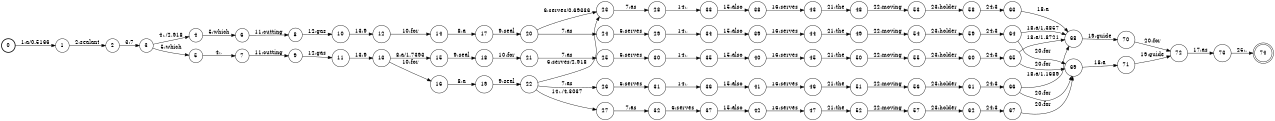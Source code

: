 digraph FST {
rankdir = LR;
size = "8.5,11";
label = "";
center = 1;
orientation = Portrait;
ranksep = "0.4";
nodesep = "0.25";
0 [label = "0", shape = circle, style = bold, fontsize = 14]
	0 -> 1 [label = "1:a/0.5166", fontsize = 14];
1 [label = "1", shape = circle, style = solid, fontsize = 14]
	1 -> 2 [label = "2:sealant", fontsize = 14];
2 [label = "2", shape = circle, style = solid, fontsize = 14]
	2 -> 3 [label = "3:7", fontsize = 14];
3 [label = "3", shape = circle, style = solid, fontsize = 14]
	3 -> 4 [label = "4:,/2.918", fontsize = 14];
	3 -> 5 [label = "5:which", fontsize = 14];
4 [label = "4", shape = circle, style = solid, fontsize = 14]
	4 -> 6 [label = "5:which", fontsize = 14];
5 [label = "5", shape = circle, style = solid, fontsize = 14]
	5 -> 7 [label = "4:,", fontsize = 14];
6 [label = "6", shape = circle, style = solid, fontsize = 14]
	6 -> 8 [label = "11:cutting", fontsize = 14];
7 [label = "7", shape = circle, style = solid, fontsize = 14]
	7 -> 9 [label = "11:cutting", fontsize = 14];
8 [label = "8", shape = circle, style = solid, fontsize = 14]
	8 -> 10 [label = "12:gas", fontsize = 14];
9 [label = "9", shape = circle, style = solid, fontsize = 14]
	9 -> 11 [label = "12:gas", fontsize = 14];
10 [label = "10", shape = circle, style = solid, fontsize = 14]
	10 -> 12 [label = "13:9", fontsize = 14];
11 [label = "11", shape = circle, style = solid, fontsize = 14]
	11 -> 13 [label = "13:9", fontsize = 14];
12 [label = "12", shape = circle, style = solid, fontsize = 14]
	12 -> 14 [label = "10:for", fontsize = 14];
13 [label = "13", shape = circle, style = solid, fontsize = 14]
	13 -> 15 [label = "8:a/1.7393", fontsize = 14];
	13 -> 16 [label = "10:for", fontsize = 14];
14 [label = "14", shape = circle, style = solid, fontsize = 14]
	14 -> 17 [label = "8:a", fontsize = 14];
15 [label = "15", shape = circle, style = solid, fontsize = 14]
	15 -> 18 [label = "9:seal", fontsize = 14];
16 [label = "16", shape = circle, style = solid, fontsize = 14]
	16 -> 19 [label = "8:a", fontsize = 14];
17 [label = "17", shape = circle, style = solid, fontsize = 14]
	17 -> 20 [label = "9:seal", fontsize = 14];
18 [label = "18", shape = circle, style = solid, fontsize = 14]
	18 -> 21 [label = "10:for", fontsize = 14];
19 [label = "19", shape = circle, style = solid, fontsize = 14]
	19 -> 22 [label = "9:seal", fontsize = 14];
20 [label = "20", shape = circle, style = solid, fontsize = 14]
	20 -> 23 [label = "6:serves/0.69336", fontsize = 14];
	20 -> 24 [label = "7:as", fontsize = 14];
21 [label = "21", shape = circle, style = solid, fontsize = 14]
	21 -> 25 [label = "7:as", fontsize = 14];
22 [label = "22", shape = circle, style = solid, fontsize = 14]
	22 -> 27 [label = "14:,/4.3037", fontsize = 14];
	22 -> 23 [label = "6:serves/2.918", fontsize = 14];
	22 -> 26 [label = "7:as", fontsize = 14];
23 [label = "23", shape = circle, style = solid, fontsize = 14]
	23 -> 28 [label = "7:as", fontsize = 14];
24 [label = "24", shape = circle, style = solid, fontsize = 14]
	24 -> 29 [label = "6:serves", fontsize = 14];
25 [label = "25", shape = circle, style = solid, fontsize = 14]
	25 -> 30 [label = "6:serves", fontsize = 14];
26 [label = "26", shape = circle, style = solid, fontsize = 14]
	26 -> 31 [label = "6:serves", fontsize = 14];
27 [label = "27", shape = circle, style = solid, fontsize = 14]
	27 -> 32 [label = "7:as", fontsize = 14];
28 [label = "28", shape = circle, style = solid, fontsize = 14]
	28 -> 33 [label = "14:,", fontsize = 14];
29 [label = "29", shape = circle, style = solid, fontsize = 14]
	29 -> 34 [label = "14:,", fontsize = 14];
30 [label = "30", shape = circle, style = solid, fontsize = 14]
	30 -> 35 [label = "14:,", fontsize = 14];
31 [label = "31", shape = circle, style = solid, fontsize = 14]
	31 -> 36 [label = "14:,", fontsize = 14];
32 [label = "32", shape = circle, style = solid, fontsize = 14]
	32 -> 37 [label = "6:serves", fontsize = 14];
33 [label = "33", shape = circle, style = solid, fontsize = 14]
	33 -> 38 [label = "15:also", fontsize = 14];
34 [label = "34", shape = circle, style = solid, fontsize = 14]
	34 -> 39 [label = "15:also", fontsize = 14];
35 [label = "35", shape = circle, style = solid, fontsize = 14]
	35 -> 40 [label = "15:also", fontsize = 14];
36 [label = "36", shape = circle, style = solid, fontsize = 14]
	36 -> 41 [label = "15:also", fontsize = 14];
37 [label = "37", shape = circle, style = solid, fontsize = 14]
	37 -> 42 [label = "15:also", fontsize = 14];
38 [label = "38", shape = circle, style = solid, fontsize = 14]
	38 -> 43 [label = "16:serves", fontsize = 14];
39 [label = "39", shape = circle, style = solid, fontsize = 14]
	39 -> 44 [label = "16:serves", fontsize = 14];
40 [label = "40", shape = circle, style = solid, fontsize = 14]
	40 -> 45 [label = "16:serves", fontsize = 14];
41 [label = "41", shape = circle, style = solid, fontsize = 14]
	41 -> 46 [label = "16:serves", fontsize = 14];
42 [label = "42", shape = circle, style = solid, fontsize = 14]
	42 -> 47 [label = "16:serves", fontsize = 14];
43 [label = "43", shape = circle, style = solid, fontsize = 14]
	43 -> 48 [label = "21:the", fontsize = 14];
44 [label = "44", shape = circle, style = solid, fontsize = 14]
	44 -> 49 [label = "21:the", fontsize = 14];
45 [label = "45", shape = circle, style = solid, fontsize = 14]
	45 -> 50 [label = "21:the", fontsize = 14];
46 [label = "46", shape = circle, style = solid, fontsize = 14]
	46 -> 51 [label = "21:the", fontsize = 14];
47 [label = "47", shape = circle, style = solid, fontsize = 14]
	47 -> 52 [label = "21:the", fontsize = 14];
48 [label = "48", shape = circle, style = solid, fontsize = 14]
	48 -> 53 [label = "22:moving", fontsize = 14];
49 [label = "49", shape = circle, style = solid, fontsize = 14]
	49 -> 54 [label = "22:moving", fontsize = 14];
50 [label = "50", shape = circle, style = solid, fontsize = 14]
	50 -> 55 [label = "22:moving", fontsize = 14];
51 [label = "51", shape = circle, style = solid, fontsize = 14]
	51 -> 56 [label = "22:moving", fontsize = 14];
52 [label = "52", shape = circle, style = solid, fontsize = 14]
	52 -> 57 [label = "22:moving", fontsize = 14];
53 [label = "53", shape = circle, style = solid, fontsize = 14]
	53 -> 58 [label = "23:holder", fontsize = 14];
54 [label = "54", shape = circle, style = solid, fontsize = 14]
	54 -> 59 [label = "23:holder", fontsize = 14];
55 [label = "55", shape = circle, style = solid, fontsize = 14]
	55 -> 60 [label = "23:holder", fontsize = 14];
56 [label = "56", shape = circle, style = solid, fontsize = 14]
	56 -> 61 [label = "23:holder", fontsize = 14];
57 [label = "57", shape = circle, style = solid, fontsize = 14]
	57 -> 62 [label = "23:holder", fontsize = 14];
58 [label = "58", shape = circle, style = solid, fontsize = 14]
	58 -> 63 [label = "24:3", fontsize = 14];
59 [label = "59", shape = circle, style = solid, fontsize = 14]
	59 -> 64 [label = "24:3", fontsize = 14];
60 [label = "60", shape = circle, style = solid, fontsize = 14]
	60 -> 65 [label = "24:3", fontsize = 14];
61 [label = "61", shape = circle, style = solid, fontsize = 14]
	61 -> 66 [label = "24:3", fontsize = 14];
62 [label = "62", shape = circle, style = solid, fontsize = 14]
	62 -> 67 [label = "24:3", fontsize = 14];
63 [label = "63", shape = circle, style = solid, fontsize = 14]
	63 -> 68 [label = "18:a", fontsize = 14];
64 [label = "64", shape = circle, style = solid, fontsize = 14]
	64 -> 68 [label = "18:a/1.3857", fontsize = 14];
	64 -> 69 [label = "20:for", fontsize = 14];
65 [label = "65", shape = circle, style = solid, fontsize = 14]
	65 -> 68 [label = "18:a/1.8721", fontsize = 14];
	65 -> 69 [label = "20:for", fontsize = 14];
66 [label = "66", shape = circle, style = solid, fontsize = 14]
	66 -> 68 [label = "18:a/1.1689", fontsize = 14];
	66 -> 69 [label = "20:for", fontsize = 14];
67 [label = "67", shape = circle, style = solid, fontsize = 14]
	67 -> 69 [label = "20:for", fontsize = 14];
68 [label = "68", shape = circle, style = solid, fontsize = 14]
	68 -> 70 [label = "19:guide", fontsize = 14];
69 [label = "69", shape = circle, style = solid, fontsize = 14]
	69 -> 71 [label = "18:a", fontsize = 14];
70 [label = "70", shape = circle, style = solid, fontsize = 14]
	70 -> 72 [label = "20:for", fontsize = 14];
71 [label = "71", shape = circle, style = solid, fontsize = 14]
	71 -> 72 [label = "19:guide", fontsize = 14];
72 [label = "72", shape = circle, style = solid, fontsize = 14]
	72 -> 73 [label = "17:as", fontsize = 14];
73 [label = "73", shape = circle, style = solid, fontsize = 14]
	73 -> 74 [label = "25:.", fontsize = 14];
74 [label = "74", shape = doublecircle, style = solid, fontsize = 14]
}
